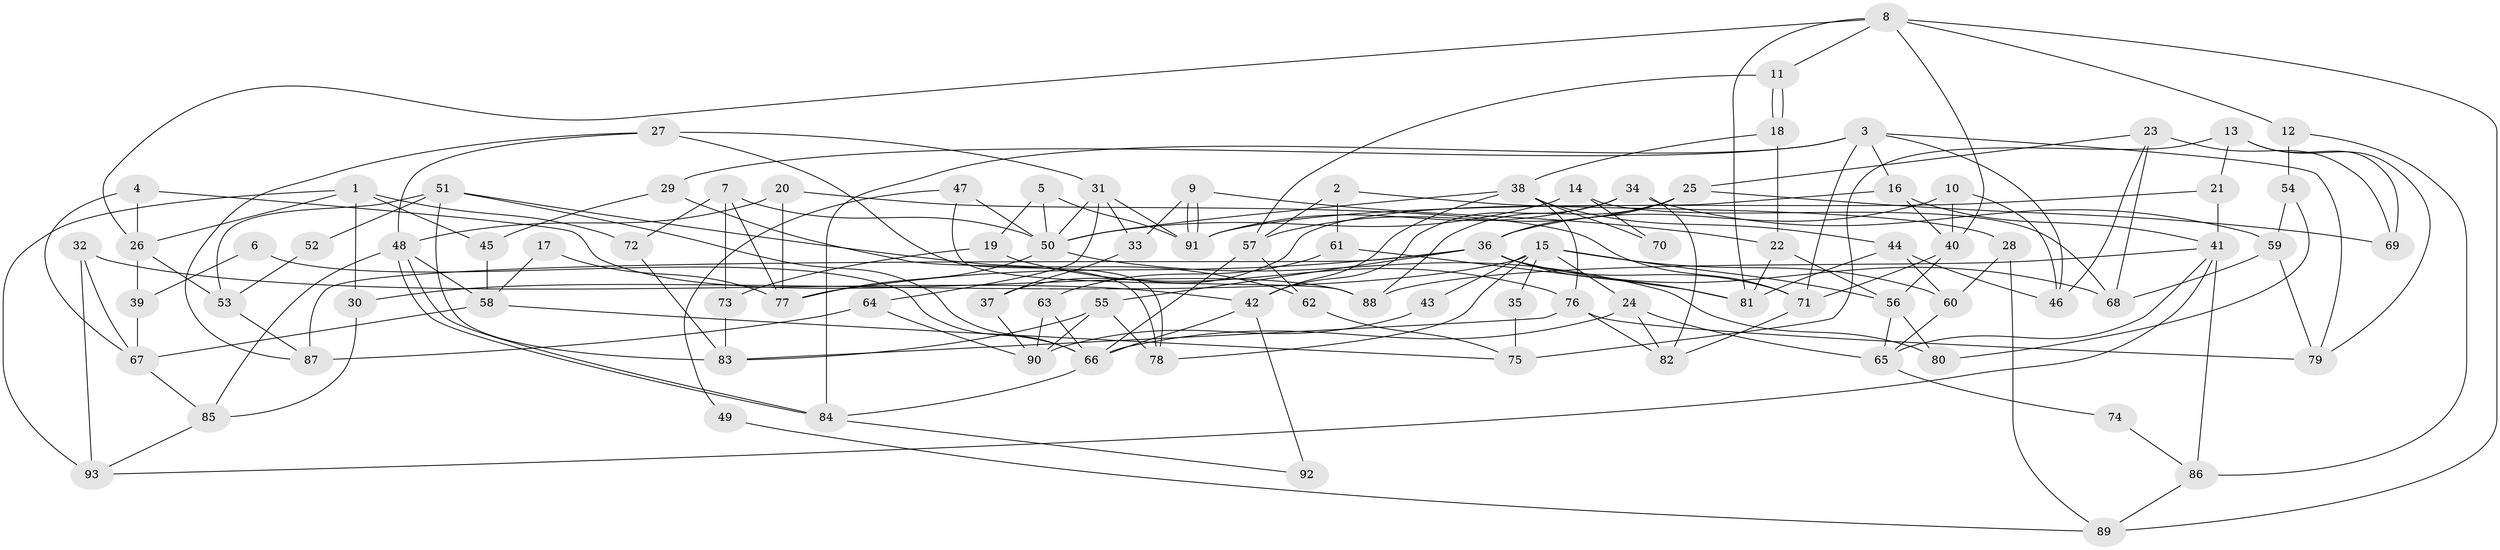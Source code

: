 // Generated by graph-tools (version 1.1) at 2025/50/03/09/25 03:50:07]
// undirected, 93 vertices, 186 edges
graph export_dot {
graph [start="1"]
  node [color=gray90,style=filled];
  1;
  2;
  3;
  4;
  5;
  6;
  7;
  8;
  9;
  10;
  11;
  12;
  13;
  14;
  15;
  16;
  17;
  18;
  19;
  20;
  21;
  22;
  23;
  24;
  25;
  26;
  27;
  28;
  29;
  30;
  31;
  32;
  33;
  34;
  35;
  36;
  37;
  38;
  39;
  40;
  41;
  42;
  43;
  44;
  45;
  46;
  47;
  48;
  49;
  50;
  51;
  52;
  53;
  54;
  55;
  56;
  57;
  58;
  59;
  60;
  61;
  62;
  63;
  64;
  65;
  66;
  67;
  68;
  69;
  70;
  71;
  72;
  73;
  74;
  75;
  76;
  77;
  78;
  79;
  80;
  81;
  82;
  83;
  84;
  85;
  86;
  87;
  88;
  89;
  90;
  91;
  92;
  93;
  1 -- 93;
  1 -- 72;
  1 -- 26;
  1 -- 30;
  1 -- 45;
  2 -- 28;
  2 -- 57;
  2 -- 61;
  3 -- 16;
  3 -- 29;
  3 -- 46;
  3 -- 71;
  3 -- 79;
  3 -- 84;
  4 -- 26;
  4 -- 67;
  4 -- 88;
  5 -- 91;
  5 -- 50;
  5 -- 19;
  6 -- 39;
  6 -- 66;
  7 -- 77;
  7 -- 73;
  7 -- 50;
  7 -- 72;
  8 -- 81;
  8 -- 40;
  8 -- 11;
  8 -- 12;
  8 -- 26;
  8 -- 89;
  9 -- 91;
  9 -- 91;
  9 -- 22;
  9 -- 33;
  10 -- 36;
  10 -- 46;
  10 -- 40;
  11 -- 18;
  11 -- 18;
  11 -- 57;
  12 -- 54;
  12 -- 86;
  13 -- 21;
  13 -- 79;
  13 -- 69;
  13 -- 75;
  14 -- 50;
  14 -- 68;
  14 -- 70;
  15 -- 56;
  15 -- 78;
  15 -- 24;
  15 -- 30;
  15 -- 35;
  15 -- 43;
  15 -- 60;
  16 -- 40;
  16 -- 41;
  16 -- 37;
  17 -- 77;
  17 -- 58;
  18 -- 38;
  18 -- 22;
  19 -- 76;
  19 -- 73;
  20 -- 71;
  20 -- 77;
  20 -- 48;
  21 -- 41;
  21 -- 91;
  22 -- 81;
  22 -- 56;
  23 -- 69;
  23 -- 46;
  23 -- 25;
  23 -- 68;
  24 -- 66;
  24 -- 65;
  24 -- 82;
  25 -- 57;
  25 -- 36;
  25 -- 69;
  25 -- 88;
  26 -- 39;
  26 -- 53;
  27 -- 48;
  27 -- 31;
  27 -- 78;
  27 -- 87;
  28 -- 60;
  28 -- 89;
  29 -- 45;
  29 -- 78;
  30 -- 85;
  31 -- 50;
  31 -- 91;
  31 -- 33;
  31 -- 64;
  32 -- 93;
  32 -- 42;
  32 -- 67;
  33 -- 37;
  34 -- 42;
  34 -- 82;
  34 -- 59;
  34 -- 91;
  35 -- 75;
  36 -- 87;
  36 -- 55;
  36 -- 68;
  36 -- 71;
  36 -- 77;
  36 -- 81;
  37 -- 90;
  38 -- 76;
  38 -- 44;
  38 -- 42;
  38 -- 50;
  38 -- 70;
  39 -- 67;
  40 -- 71;
  40 -- 56;
  41 -- 88;
  41 -- 65;
  41 -- 86;
  41 -- 93;
  42 -- 66;
  42 -- 92;
  43 -- 90;
  44 -- 81;
  44 -- 60;
  44 -- 46;
  45 -- 58;
  47 -- 50;
  47 -- 88;
  47 -- 49;
  48 -- 84;
  48 -- 84;
  48 -- 58;
  48 -- 85;
  49 -- 89;
  50 -- 77;
  50 -- 80;
  51 -- 66;
  51 -- 53;
  51 -- 52;
  51 -- 62;
  51 -- 83;
  52 -- 53;
  53 -- 87;
  54 -- 59;
  54 -- 80;
  55 -- 83;
  55 -- 78;
  55 -- 90;
  56 -- 65;
  56 -- 80;
  57 -- 62;
  57 -- 66;
  58 -- 67;
  58 -- 75;
  59 -- 68;
  59 -- 79;
  60 -- 65;
  61 -- 63;
  61 -- 81;
  62 -- 75;
  63 -- 90;
  63 -- 66;
  64 -- 90;
  64 -- 87;
  65 -- 74;
  66 -- 84;
  67 -- 85;
  71 -- 82;
  72 -- 83;
  73 -- 83;
  74 -- 86;
  76 -- 79;
  76 -- 82;
  76 -- 83;
  84 -- 92;
  85 -- 93;
  86 -- 89;
}
